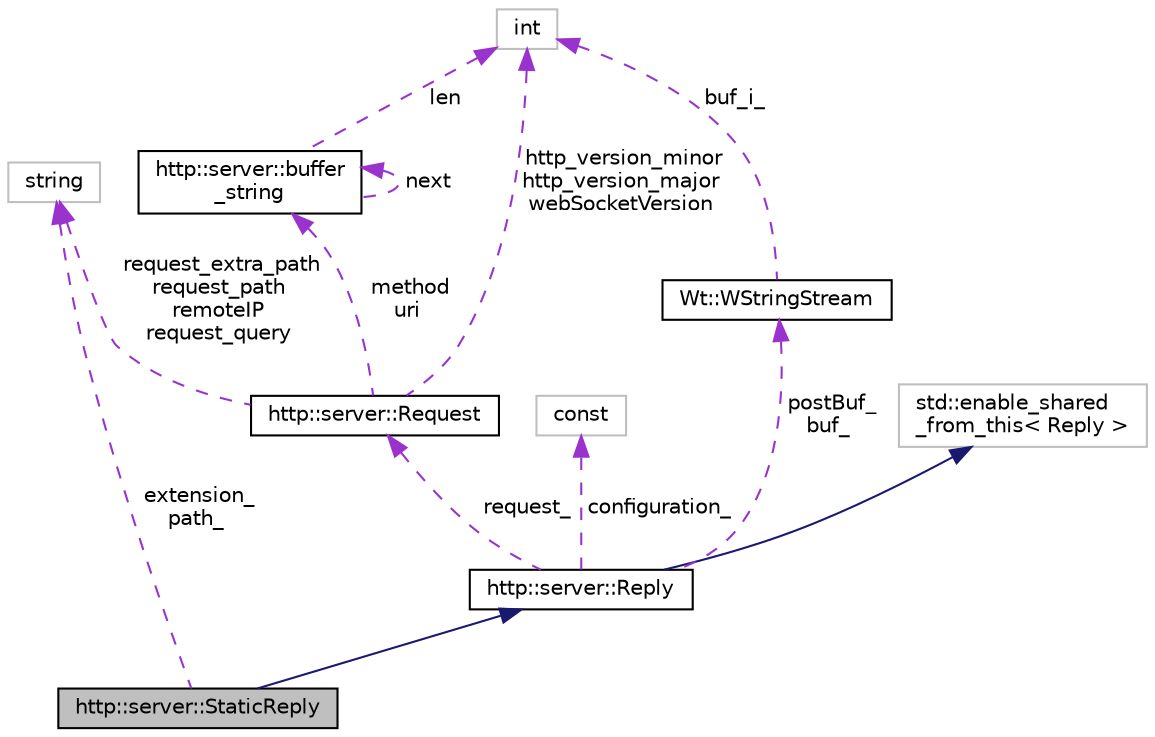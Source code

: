 digraph "http::server::StaticReply"
{
 // LATEX_PDF_SIZE
  edge [fontname="Helvetica",fontsize="10",labelfontname="Helvetica",labelfontsize="10"];
  node [fontname="Helvetica",fontsize="10",shape=record];
  Node1 [label="http::server::StaticReply",height=0.2,width=0.4,color="black", fillcolor="grey75", style="filled", fontcolor="black",tooltip=" "];
  Node2 -> Node1 [dir="back",color="midnightblue",fontsize="10",style="solid"];
  Node2 [label="http::server::Reply",height=0.2,width=0.4,color="black", fillcolor="white", style="filled",URL="$classhttp_1_1server_1_1Reply.html",tooltip=" "];
  Node3 -> Node2 [dir="back",color="midnightblue",fontsize="10",style="solid"];
  Node3 [label="std::enable_shared\l_from_this\< Reply \>",height=0.2,width=0.4,color="grey75", fillcolor="white", style="filled",tooltip=" "];
  Node4 -> Node2 [dir="back",color="darkorchid3",fontsize="10",style="dashed",label=" request_" ];
  Node4 [label="http::server::Request",height=0.2,width=0.4,color="black", fillcolor="white", style="filled",URL="$classhttp_1_1server_1_1Request.html",tooltip=" "];
  Node5 -> Node4 [dir="back",color="darkorchid3",fontsize="10",style="dashed",label=" http_version_minor\nhttp_version_major\nwebSocketVersion" ];
  Node5 [label="int",height=0.2,width=0.4,color="grey75", fillcolor="white", style="filled",tooltip=" "];
  Node6 -> Node4 [dir="back",color="darkorchid3",fontsize="10",style="dashed",label=" request_extra_path\nrequest_path\nremoteIP\nrequest_query" ];
  Node6 [label="string",height=0.2,width=0.4,color="grey75", fillcolor="white", style="filled",tooltip=" "];
  Node7 -> Node4 [dir="back",color="darkorchid3",fontsize="10",style="dashed",label=" method\nuri" ];
  Node7 [label="http::server::buffer\l_string",height=0.2,width=0.4,color="black", fillcolor="white", style="filled",URL="$structhttp_1_1server_1_1buffer__string.html",tooltip=" "];
  Node5 -> Node7 [dir="back",color="darkorchid3",fontsize="10",style="dashed",label=" len" ];
  Node7 -> Node7 [dir="back",color="darkorchid3",fontsize="10",style="dashed",label=" next" ];
  Node8 -> Node2 [dir="back",color="darkorchid3",fontsize="10",style="dashed",label=" postBuf_\nbuf_" ];
  Node8 [label="Wt::WStringStream",height=0.2,width=0.4,color="black", fillcolor="white", style="filled",URL="$classWt_1_1WStringStream.html",tooltip=" "];
  Node5 -> Node8 [dir="back",color="darkorchid3",fontsize="10",style="dashed",label=" buf_i_" ];
  Node9 -> Node2 [dir="back",color="darkorchid3",fontsize="10",style="dashed",label=" configuration_" ];
  Node9 [label="const",height=0.2,width=0.4,color="grey75", fillcolor="white", style="filled",tooltip=" "];
  Node6 -> Node1 [dir="back",color="darkorchid3",fontsize="10",style="dashed",label=" extension_\npath_" ];
}

